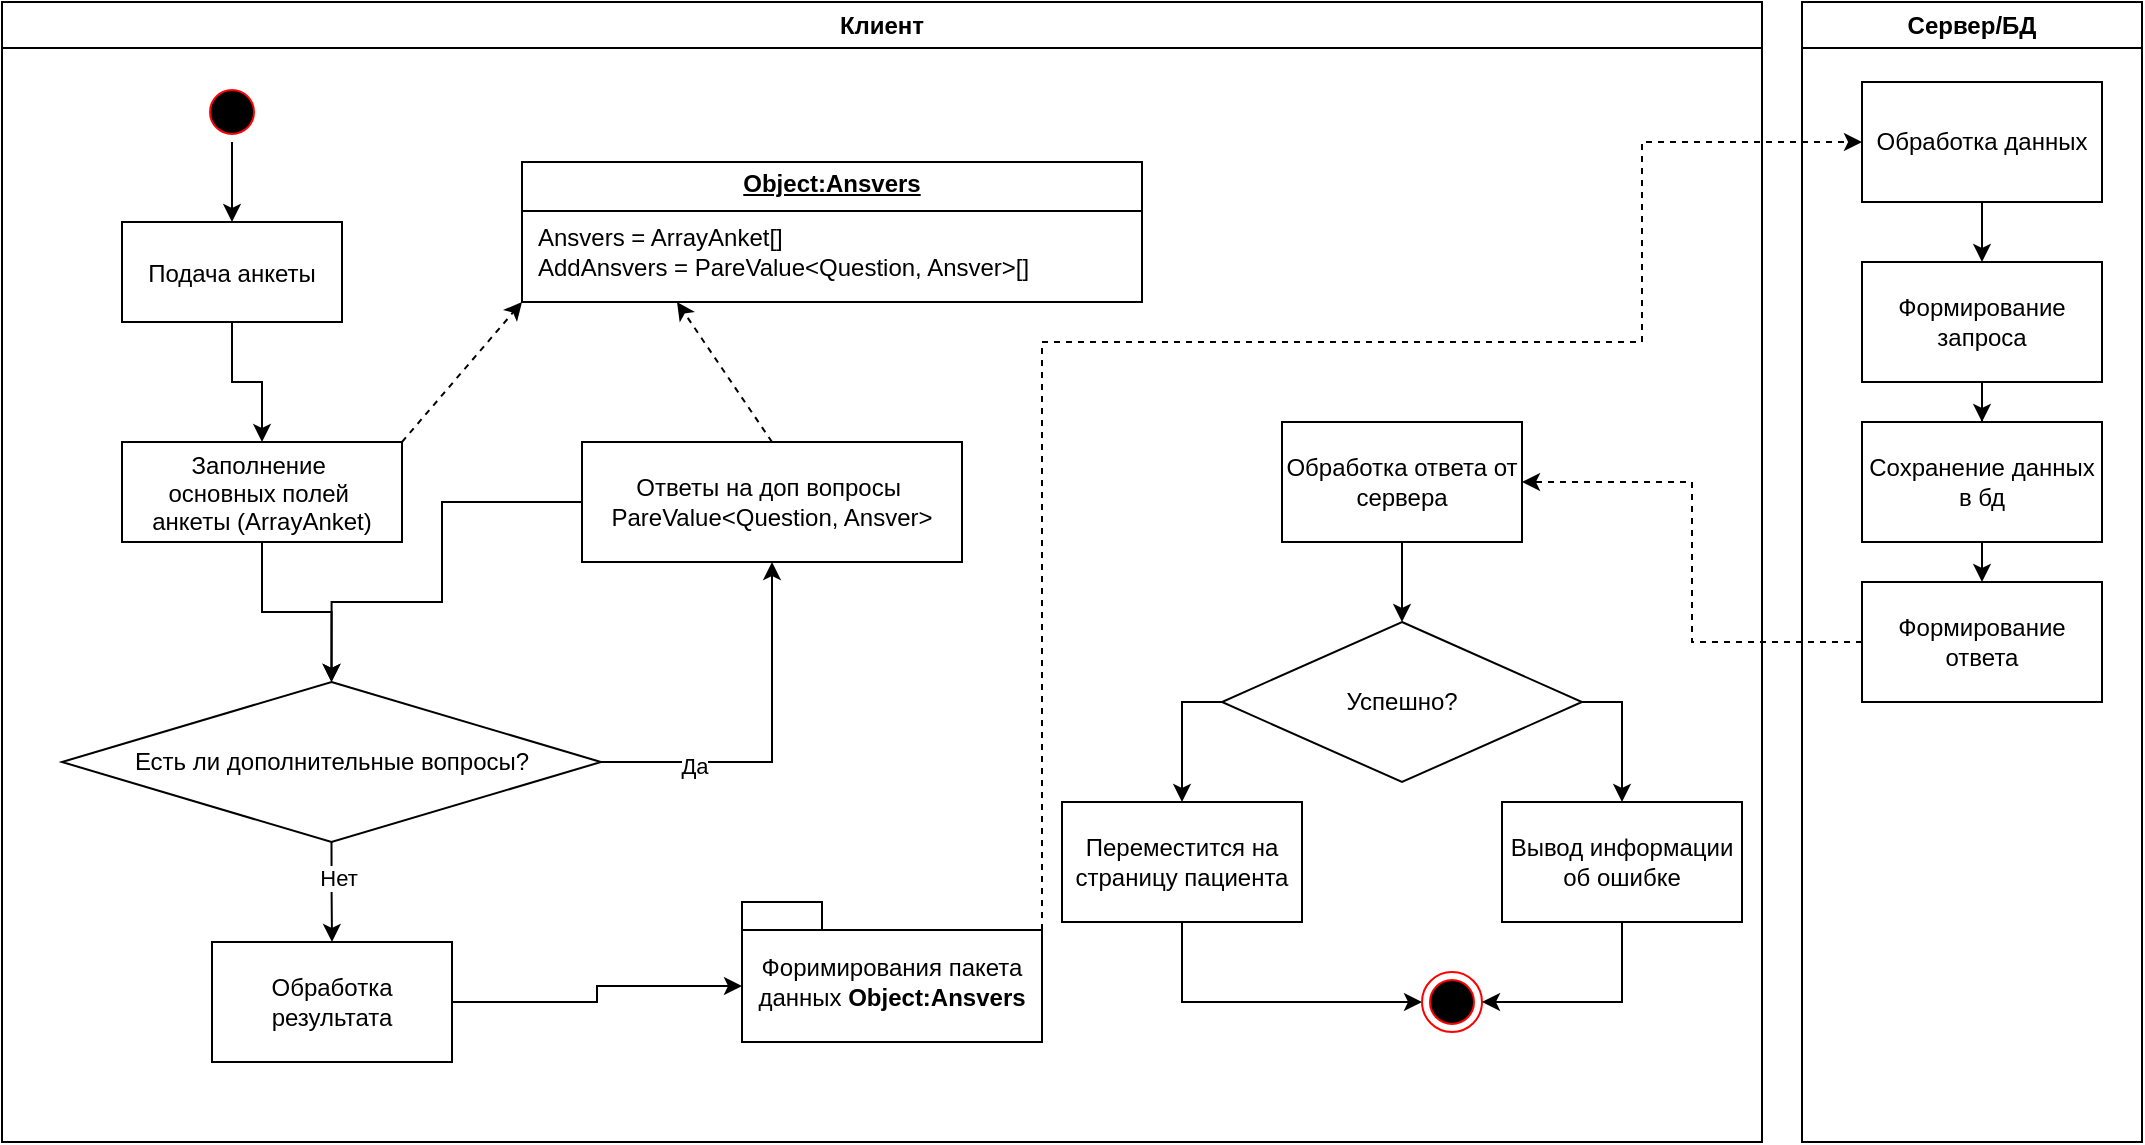 <mxfile version="24.1.0" type="device">
  <diagram name="Page-1" id="e7e014a7-5840-1c2e-5031-d8a46d1fe8dd">
    <mxGraphModel dx="1912" dy="1125" grid="1" gridSize="10" guides="1" tooltips="1" connect="1" arrows="1" fold="1" page="1" pageScale="1" pageWidth="1169" pageHeight="826" background="none" math="0" shadow="0">
      <root>
        <mxCell id="0" />
        <mxCell id="1" parent="0" />
        <mxCell id="2" value="Клиент" style="swimlane;whiteSpace=wrap" parent="1" vertex="1">
          <mxGeometry x="10" y="110" width="880" height="570" as="geometry" />
        </mxCell>
        <mxCell id="cf5-lyPp4YB75nQWrj8D-41" style="edgeStyle=orthogonalEdgeStyle;rounded=0;orthogonalLoop=1;jettySize=auto;html=1;exitX=0.5;exitY=1;exitDx=0;exitDy=0;entryX=0.5;entryY=0;entryDx=0;entryDy=0;" edge="1" parent="2" source="5" target="7">
          <mxGeometry relative="1" as="geometry" />
        </mxCell>
        <mxCell id="5" value="" style="ellipse;shape=startState;fillColor=#000000;strokeColor=#ff0000;" parent="2" vertex="1">
          <mxGeometry x="100" y="40" width="30" height="30" as="geometry" />
        </mxCell>
        <mxCell id="cf5-lyPp4YB75nQWrj8D-42" style="edgeStyle=orthogonalEdgeStyle;rounded=0;orthogonalLoop=1;jettySize=auto;html=1;exitX=0.5;exitY=1;exitDx=0;exitDy=0;" edge="1" parent="2" source="7" target="8">
          <mxGeometry relative="1" as="geometry" />
        </mxCell>
        <mxCell id="7" value="Подача анкеты" style="" parent="2" vertex="1">
          <mxGeometry x="60" y="110" width="110" height="50" as="geometry" />
        </mxCell>
        <mxCell id="cf5-lyPp4YB75nQWrj8D-44" style="edgeStyle=orthogonalEdgeStyle;rounded=0;orthogonalLoop=1;jettySize=auto;html=1;exitX=0.5;exitY=1;exitDx=0;exitDy=0;entryX=0.5;entryY=0;entryDx=0;entryDy=0;" edge="1" parent="2" source="8" target="cf5-lyPp4YB75nQWrj8D-43">
          <mxGeometry relative="1" as="geometry" />
        </mxCell>
        <mxCell id="cf5-lyPp4YB75nQWrj8D-52" style="rounded=0;orthogonalLoop=1;jettySize=auto;html=1;exitX=1;exitY=0;exitDx=0;exitDy=0;entryX=0;entryY=1;entryDx=0;entryDy=0;dashed=1;" edge="1" parent="2" source="8" target="cf5-lyPp4YB75nQWrj8D-51">
          <mxGeometry relative="1" as="geometry" />
        </mxCell>
        <mxCell id="8" value="Заполнение &#xa;основных полей &#xa;анкеты (ArrayAnket)" style="" parent="2" vertex="1">
          <mxGeometry x="60" y="220" width="140" height="50" as="geometry" />
        </mxCell>
        <mxCell id="cf5-lyPp4YB75nQWrj8D-47" style="edgeStyle=orthogonalEdgeStyle;rounded=0;orthogonalLoop=1;jettySize=auto;html=1;exitX=1;exitY=0.5;exitDx=0;exitDy=0;entryX=0.5;entryY=1;entryDx=0;entryDy=0;" edge="1" parent="2" source="cf5-lyPp4YB75nQWrj8D-43" target="cf5-lyPp4YB75nQWrj8D-46">
          <mxGeometry relative="1" as="geometry" />
        </mxCell>
        <mxCell id="cf5-lyPp4YB75nQWrj8D-50" value="Да" style="edgeLabel;html=1;align=center;verticalAlign=middle;resizable=0;points=[];" vertex="1" connectable="0" parent="cf5-lyPp4YB75nQWrj8D-47">
          <mxGeometry x="-0.515" y="-2" relative="1" as="geometry">
            <mxPoint x="1" as="offset" />
          </mxGeometry>
        </mxCell>
        <mxCell id="cf5-lyPp4YB75nQWrj8D-55" style="edgeStyle=orthogonalEdgeStyle;rounded=0;orthogonalLoop=1;jettySize=auto;html=1;exitX=0.5;exitY=1;exitDx=0;exitDy=0;entryX=0.5;entryY=0;entryDx=0;entryDy=0;" edge="1" parent="2" source="cf5-lyPp4YB75nQWrj8D-43" target="cf5-lyPp4YB75nQWrj8D-54">
          <mxGeometry relative="1" as="geometry" />
        </mxCell>
        <mxCell id="cf5-lyPp4YB75nQWrj8D-56" value="Нет" style="edgeLabel;html=1;align=center;verticalAlign=middle;resizable=0;points=[];" vertex="1" connectable="0" parent="cf5-lyPp4YB75nQWrj8D-55">
          <mxGeometry x="-0.283" y="3" relative="1" as="geometry">
            <mxPoint as="offset" />
          </mxGeometry>
        </mxCell>
        <mxCell id="cf5-lyPp4YB75nQWrj8D-43" value="Есть ли дополнительные вопросы?" style="rhombus;whiteSpace=wrap;html=1;" vertex="1" parent="2">
          <mxGeometry x="30" y="340" width="269.5" height="80" as="geometry" />
        </mxCell>
        <mxCell id="cf5-lyPp4YB75nQWrj8D-49" style="edgeStyle=orthogonalEdgeStyle;rounded=0;orthogonalLoop=1;jettySize=auto;html=1;exitX=0;exitY=0.5;exitDx=0;exitDy=0;entryX=0.5;entryY=0;entryDx=0;entryDy=0;" edge="1" parent="2" source="cf5-lyPp4YB75nQWrj8D-46" target="cf5-lyPp4YB75nQWrj8D-43">
          <mxGeometry relative="1" as="geometry">
            <Array as="points">
              <mxPoint x="220" y="250" />
              <mxPoint x="220" y="300" />
              <mxPoint x="165" y="300" />
            </Array>
          </mxGeometry>
        </mxCell>
        <mxCell id="cf5-lyPp4YB75nQWrj8D-53" style="rounded=0;orthogonalLoop=1;jettySize=auto;html=1;exitX=0.5;exitY=0;exitDx=0;exitDy=0;entryX=0.25;entryY=1;entryDx=0;entryDy=0;dashed=1;" edge="1" parent="2" source="cf5-lyPp4YB75nQWrj8D-46" target="cf5-lyPp4YB75nQWrj8D-51">
          <mxGeometry relative="1" as="geometry" />
        </mxCell>
        <mxCell id="cf5-lyPp4YB75nQWrj8D-46" value="Ответы на доп вопросы&amp;nbsp;&lt;div&gt;&lt;span style=&quot;text-align: left;&quot;&gt;PareValue&amp;lt;Question, Ansver&amp;gt;&lt;/span&gt;&lt;/div&gt;" style="rounded=0;whiteSpace=wrap;html=1;" vertex="1" parent="2">
          <mxGeometry x="290" y="220" width="190" height="60" as="geometry" />
        </mxCell>
        <mxCell id="cf5-lyPp4YB75nQWrj8D-51" value="&lt;p style=&quot;margin:0px;margin-top:4px;text-align:center;text-decoration:underline;&quot;&gt;&lt;b&gt;Object:Ansvers&lt;/b&gt;&lt;/p&gt;&lt;hr size=&quot;1&quot; style=&quot;border-style:solid;&quot;&gt;&lt;p style=&quot;margin:0px;margin-left:8px;&quot;&gt;Ansvers = ArrayAnket[]&lt;br&gt;AddAnsvers = PareValue&amp;lt;Question, Ansver&amp;gt;[]&lt;br&gt;&lt;/p&gt;" style="verticalAlign=top;align=left;overflow=fill;html=1;whiteSpace=wrap;" vertex="1" parent="2">
          <mxGeometry x="260" y="80" width="310" height="70" as="geometry" />
        </mxCell>
        <mxCell id="cf5-lyPp4YB75nQWrj8D-58" style="edgeStyle=orthogonalEdgeStyle;rounded=0;orthogonalLoop=1;jettySize=auto;html=1;exitX=1;exitY=0.5;exitDx=0;exitDy=0;entryX=0;entryY=0;entryDx=0;entryDy=42;entryPerimeter=0;" edge="1" parent="2" source="cf5-lyPp4YB75nQWrj8D-54" target="cf5-lyPp4YB75nQWrj8D-84">
          <mxGeometry relative="1" as="geometry">
            <mxPoint x="310" y="500" as="targetPoint" />
          </mxGeometry>
        </mxCell>
        <mxCell id="cf5-lyPp4YB75nQWrj8D-54" value="Обработка результата" style="rounded=0;whiteSpace=wrap;html=1;" vertex="1" parent="2">
          <mxGeometry x="105" y="470" width="120" height="60" as="geometry" />
        </mxCell>
        <mxCell id="cf5-lyPp4YB75nQWrj8D-84" value="&lt;span style=&quot;font-weight: 400;&quot;&gt;Форимирования пакета данных&amp;nbsp;&lt;/span&gt;&lt;b&gt;Object:Ansvers&lt;/b&gt;" style="shape=folder;fontStyle=1;spacingTop=10;tabWidth=40;tabHeight=14;tabPosition=left;html=1;whiteSpace=wrap;" vertex="1" parent="2">
          <mxGeometry x="370" y="450" width="150" height="70" as="geometry" />
        </mxCell>
        <mxCell id="cf5-lyPp4YB75nQWrj8D-96" style="edgeStyle=orthogonalEdgeStyle;rounded=0;orthogonalLoop=1;jettySize=auto;html=1;exitX=0.5;exitY=1;exitDx=0;exitDy=0;entryX=0.5;entryY=0;entryDx=0;entryDy=0;" edge="1" parent="2" source="cf5-lyPp4YB75nQWrj8D-93" target="cf5-lyPp4YB75nQWrj8D-94">
          <mxGeometry relative="1" as="geometry" />
        </mxCell>
        <mxCell id="cf5-lyPp4YB75nQWrj8D-93" value="Обработка ответа от сервера" style="rounded=0;whiteSpace=wrap;html=1;" vertex="1" parent="2">
          <mxGeometry x="640" y="210" width="120" height="60" as="geometry" />
        </mxCell>
        <mxCell id="cf5-lyPp4YB75nQWrj8D-98" style="edgeStyle=orthogonalEdgeStyle;rounded=0;orthogonalLoop=1;jettySize=auto;html=1;exitX=0;exitY=0.5;exitDx=0;exitDy=0;entryX=0.5;entryY=0;entryDx=0;entryDy=0;" edge="1" parent="2" source="cf5-lyPp4YB75nQWrj8D-94" target="cf5-lyPp4YB75nQWrj8D-97">
          <mxGeometry relative="1" as="geometry" />
        </mxCell>
        <mxCell id="cf5-lyPp4YB75nQWrj8D-102" style="edgeStyle=orthogonalEdgeStyle;rounded=0;orthogonalLoop=1;jettySize=auto;html=1;exitX=1;exitY=0.5;exitDx=0;exitDy=0;entryX=0.5;entryY=0;entryDx=0;entryDy=0;" edge="1" parent="2" source="cf5-lyPp4YB75nQWrj8D-94" target="cf5-lyPp4YB75nQWrj8D-101">
          <mxGeometry relative="1" as="geometry" />
        </mxCell>
        <mxCell id="cf5-lyPp4YB75nQWrj8D-94" value="Успешно?" style="rhombus;whiteSpace=wrap;html=1;" vertex="1" parent="2">
          <mxGeometry x="610" y="310" width="180" height="80" as="geometry" />
        </mxCell>
        <mxCell id="cf5-lyPp4YB75nQWrj8D-100" style="edgeStyle=orthogonalEdgeStyle;rounded=0;orthogonalLoop=1;jettySize=auto;html=1;exitX=0.5;exitY=1;exitDx=0;exitDy=0;entryX=0;entryY=0.5;entryDx=0;entryDy=0;" edge="1" parent="2" source="cf5-lyPp4YB75nQWrj8D-97" target="cf5-lyPp4YB75nQWrj8D-99">
          <mxGeometry relative="1" as="geometry" />
        </mxCell>
        <mxCell id="cf5-lyPp4YB75nQWrj8D-97" value="Переместится на страницу пациента&lt;span style=&quot;color: rgba(0, 0, 0, 0); font-family: monospace; font-size: 0px; text-align: start; text-wrap: nowrap;&quot;&gt;%3CmxGraphModel%3E%3Croot%3E%3CmxCell%20id%3D%220%22%2F%3E%3CmxCell%20id%3D%221%22%20parent%3D%220%22%2F%3E%3CmxCell%20id%3D%222%22%20value%3D%22%22%20style%3D%22ellipse%3Bshape%3DendState%3BfillColor%3D%23000000%3BstrokeColor%3D%23ff0000%22%20vertex%3D%221%22%20parent%3D%221%22%3E%3CmxGeometry%20x%3D%22510%22%20y%3D%22640%22%20width%3D%2230%22%20height%3D%2230%22%20as%3D%22geometry%22%2F%3E%3C%2FmxCell%3E%3C%2Froot%3E%3C%2FmxGraphModel%3E&lt;/span&gt;" style="rounded=0;whiteSpace=wrap;html=1;" vertex="1" parent="2">
          <mxGeometry x="530" y="400" width="120" height="60" as="geometry" />
        </mxCell>
        <mxCell id="cf5-lyPp4YB75nQWrj8D-99" value="" style="ellipse;shape=endState;fillColor=#000000;strokeColor=#ff0000" vertex="1" parent="2">
          <mxGeometry x="710" y="485" width="30" height="30" as="geometry" />
        </mxCell>
        <mxCell id="cf5-lyPp4YB75nQWrj8D-103" style="edgeStyle=orthogonalEdgeStyle;rounded=0;orthogonalLoop=1;jettySize=auto;html=1;exitX=0.5;exitY=1;exitDx=0;exitDy=0;entryX=1;entryY=0.5;entryDx=0;entryDy=0;" edge="1" parent="2" source="cf5-lyPp4YB75nQWrj8D-101" target="cf5-lyPp4YB75nQWrj8D-99">
          <mxGeometry relative="1" as="geometry" />
        </mxCell>
        <mxCell id="cf5-lyPp4YB75nQWrj8D-101" value="Вывод информации об ошибке" style="rounded=0;whiteSpace=wrap;html=1;" vertex="1" parent="2">
          <mxGeometry x="750" y="400" width="120" height="60" as="geometry" />
        </mxCell>
        <mxCell id="cf5-lyPp4YB75nQWrj8D-63" value="Сервер/БД" style="swimlane;whiteSpace=wrap;startSize=23;" vertex="1" parent="1">
          <mxGeometry x="910" y="110" width="170" height="570" as="geometry" />
        </mxCell>
        <mxCell id="cf5-lyPp4YB75nQWrj8D-89" style="edgeStyle=orthogonalEdgeStyle;rounded=0;orthogonalLoop=1;jettySize=auto;html=1;exitX=0.5;exitY=1;exitDx=0;exitDy=0;entryX=0.5;entryY=0;entryDx=0;entryDy=0;" edge="1" parent="cf5-lyPp4YB75nQWrj8D-63" source="cf5-lyPp4YB75nQWrj8D-85" target="cf5-lyPp4YB75nQWrj8D-86">
          <mxGeometry relative="1" as="geometry" />
        </mxCell>
        <mxCell id="cf5-lyPp4YB75nQWrj8D-85" value="Обработка данных" style="rounded=0;whiteSpace=wrap;html=1;" vertex="1" parent="cf5-lyPp4YB75nQWrj8D-63">
          <mxGeometry x="30" y="40" width="120" height="60" as="geometry" />
        </mxCell>
        <mxCell id="cf5-lyPp4YB75nQWrj8D-90" style="edgeStyle=orthogonalEdgeStyle;rounded=0;orthogonalLoop=1;jettySize=auto;html=1;exitX=0.5;exitY=1;exitDx=0;exitDy=0;" edge="1" parent="cf5-lyPp4YB75nQWrj8D-63" source="cf5-lyPp4YB75nQWrj8D-86" target="cf5-lyPp4YB75nQWrj8D-87">
          <mxGeometry relative="1" as="geometry" />
        </mxCell>
        <mxCell id="cf5-lyPp4YB75nQWrj8D-86" value="Формирование запроса" style="rounded=0;whiteSpace=wrap;html=1;" vertex="1" parent="cf5-lyPp4YB75nQWrj8D-63">
          <mxGeometry x="30" y="130" width="120" height="60" as="geometry" />
        </mxCell>
        <mxCell id="cf5-lyPp4YB75nQWrj8D-92" style="edgeStyle=orthogonalEdgeStyle;rounded=0;orthogonalLoop=1;jettySize=auto;html=1;exitX=0.5;exitY=1;exitDx=0;exitDy=0;entryX=0.5;entryY=0;entryDx=0;entryDy=0;" edge="1" parent="cf5-lyPp4YB75nQWrj8D-63" source="cf5-lyPp4YB75nQWrj8D-87" target="cf5-lyPp4YB75nQWrj8D-91">
          <mxGeometry relative="1" as="geometry" />
        </mxCell>
        <mxCell id="cf5-lyPp4YB75nQWrj8D-87" value="Сохранение данных в бд" style="rounded=0;whiteSpace=wrap;html=1;" vertex="1" parent="cf5-lyPp4YB75nQWrj8D-63">
          <mxGeometry x="30" y="210" width="120" height="60" as="geometry" />
        </mxCell>
        <mxCell id="cf5-lyPp4YB75nQWrj8D-91" value="Формирование ответа" style="rounded=0;whiteSpace=wrap;html=1;" vertex="1" parent="cf5-lyPp4YB75nQWrj8D-63">
          <mxGeometry x="30" y="290" width="120" height="60" as="geometry" />
        </mxCell>
        <mxCell id="cf5-lyPp4YB75nQWrj8D-88" style="edgeStyle=orthogonalEdgeStyle;rounded=0;orthogonalLoop=1;jettySize=auto;html=1;exitX=0;exitY=0;exitDx=150;exitDy=14;exitPerimeter=0;entryX=0;entryY=0.5;entryDx=0;entryDy=0;dashed=1;" edge="1" parent="1" source="cf5-lyPp4YB75nQWrj8D-84" target="cf5-lyPp4YB75nQWrj8D-85">
          <mxGeometry relative="1" as="geometry">
            <Array as="points">
              <mxPoint x="530" y="280" />
              <mxPoint x="830" y="280" />
              <mxPoint x="830" y="180" />
            </Array>
          </mxGeometry>
        </mxCell>
        <mxCell id="cf5-lyPp4YB75nQWrj8D-95" style="edgeStyle=orthogonalEdgeStyle;rounded=0;orthogonalLoop=1;jettySize=auto;html=1;exitX=0;exitY=0.5;exitDx=0;exitDy=0;entryX=1;entryY=0.5;entryDx=0;entryDy=0;dashed=1;" edge="1" parent="1" source="cf5-lyPp4YB75nQWrj8D-91" target="cf5-lyPp4YB75nQWrj8D-93">
          <mxGeometry relative="1" as="geometry" />
        </mxCell>
      </root>
    </mxGraphModel>
  </diagram>
</mxfile>
